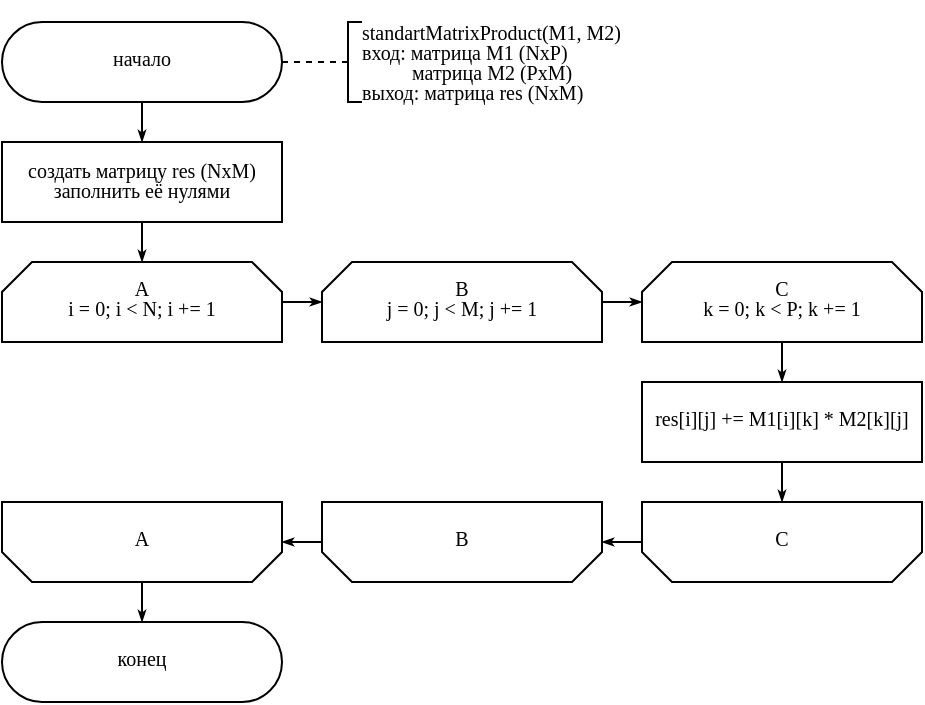 <mxfile version="15.6.3" type="device" pages="4"><diagram id="u9SYIP3FuS73pAVPSbBQ" name="standartMartixProduct"><mxGraphModel dx="843" dy="468" grid="1" gridSize="10" guides="1" tooltips="1" connect="1" arrows="1" fold="1" page="1" pageScale="1" pageWidth="827" pageHeight="1169" math="0" shadow="0"><root><mxCell id="0"/><mxCell id="1" parent="0"/><mxCell id="4ugRjTlxVXboN9Y500H9-3" style="edgeStyle=orthogonalEdgeStyle;rounded=0;orthogonalLoop=1;jettySize=auto;html=1;exitX=1;exitY=0.5;exitDx=0;exitDy=0;entryX=0;entryY=0.5;entryDx=0;entryDy=0;entryPerimeter=0;endArrow=none;endFill=0;" edge="1" parent="1" source="4ugRjTlxVXboN9Y500H9-1" target="4ugRjTlxVXboN9Y500H9-2"><mxGeometry relative="1" as="geometry"/></mxCell><mxCell id="4ugRjTlxVXboN9Y500H9-5" style="edgeStyle=orthogonalEdgeStyle;rounded=0;orthogonalLoop=1;jettySize=auto;html=1;exitX=0.5;exitY=1;exitDx=0;exitDy=0;entryX=0.5;entryY=0;entryDx=0;entryDy=0;endArrow=classicThin;endFill=1;endSize=3;" edge="1" parent="1" source="4ugRjTlxVXboN9Y500H9-1" target="4ugRjTlxVXboN9Y500H9-4"><mxGeometry relative="1" as="geometry"/></mxCell><mxCell id="4ugRjTlxVXboN9Y500H9-1" value="&lt;p style=&quot;line-height: 1 ; font-size: 10px&quot;&gt;начало&lt;/p&gt;" style="shape=stencil(vZXxboMgEMafhj9dUNwDLG57j9NelRTBIKv27YegWdHq1s3OmJD7Dn/3nZyRsKytoEGSUAk1EvZKkiTHkku7WrHySkp92PkwnmJoGyyMF8+gOeQCfaY1Wp2w4wczIrisUHMzZNkboS92z3CzrFBSWghXsg0yV3kLAy7ts7T3sLH8JYgay6/RoB5NepUk7z/HPj0/Bhw/yG+Indzv7nc/cOg4ftTB7QaOf49lmVXWhptlORSnUqsPebhp5siFKJRQ2oZ+dbVIwuh4bTfTwPDhLRJTulZn/OpydizpJntCgC5WCWOkZ1l9CWMBusTIgqKjgDJ4m22H2CzlPoKet5FWBoaXGlTbtiu4vOo4vm34jo7nhPQPPdN/6fmuU3bTuxgip65Mrp1ZpfGbkfa/hY2qqxtc6UUFp/o/mBM+AQ==);whiteSpace=wrap;html=1;aspect=fixed;fontFamily=Times New Roman;fontSize=10;spacingBottom=4;" vertex="1" parent="1"><mxGeometry x="184" y="40" width="140" height="40" as="geometry"/></mxCell><mxCell id="4ugRjTlxVXboN9Y500H9-2" value="&lt;p style=&quot;line-height: 100% ; font-size: 10px&quot;&gt;standartMatrixProduct(M1, M2)&lt;br&gt;вход: матрица M1 (NxP)&lt;br&gt;&lt;span style=&quot;white-space: pre&quot;&gt;&#9;&lt;/span&gt;&amp;nbsp; матрица M2 (PxM)&lt;br&gt;выход: матрица res (NxM)&lt;/p&gt;" style="strokeWidth=1;html=1;shape=stencil(rZXNcoMgFIWfhm2HiH2ADk2X3XTRNdHbyiSAAzRp377I1YnUnxjtTBbcc835uAdGCeOuEjWQjGqhgLBnkmWFUQq0D6sgV6jlFMtLWgpXQ+FROwsrxeEE2HHemiNcZOlbB6krsDK6sj2hT+GZ5sd4YbQOJtJol3R6/WAmZLMj+o1m9OERMT9tjVUdCAo82ES9TvaKAsleVpN2y0hvK0jpRB33Fun9ftJuHWm/mbTwlDaDlh7SBIjxoExdS8YPojh+WvOly9Ht1aK58oNG11bmDNd953QsofHJO4eT1D0Hxv7ZIV9h8WeMeYsY7yClqE5Ey/iHsTCTOb5tZoh3HUo6zLJIS+EqKMO6XfTv4YbDmIePJ3kzlPi3QaJRxa9BFH4B);align=left;labelPosition=right;pointerEvents=1;gradientColor=#ffffff;spacing=0;fontSize=10;shadow=0;spacingBottom=1;fontFamily=Times New Roman;" vertex="1" parent="1"><mxGeometry x="324" y="40" width="40" height="40" as="geometry"/></mxCell><mxCell id="4ugRjTlxVXboN9Y500H9-8" style="edgeStyle=orthogonalEdgeStyle;rounded=0;orthogonalLoop=1;jettySize=auto;html=1;exitX=0.5;exitY=1;exitDx=0;exitDy=0;entryX=0.5;entryY=0;entryDx=0;entryDy=0;entryPerimeter=0;endArrow=classicThin;endFill=1;endSize=3;" edge="1" parent="1" source="4ugRjTlxVXboN9Y500H9-4" target="4ugRjTlxVXboN9Y500H9-6"><mxGeometry relative="1" as="geometry"/></mxCell><mxCell id="4ugRjTlxVXboN9Y500H9-4" value="&lt;p style=&quot;line-height: 1&quot;&gt;создать матрицу res (NxM)&lt;br&gt;заполнить её нулями&lt;/p&gt;" style="shape=stencil(tVTRboMwDPyavFYh2T5gYtt/pKlXotIkcrJ1/fuaGKQiBq0mQEjgu3B3Bhyh69SYCEJJb84g9LtQKmKwkBLdEdww9iK5vHBZDbVJEWxm8MegM/sWmEkZwwku7pB7CecbQJc7Vn8I+UZrulPXNnhPIi74NGLueBIzztOz8pfFevvrqIqkf4YM2IdkVKjP52V3r9sIVxvlHcsO6VfPu57wOHG11YdbTbj6v6yuCZn7uXW9N/Z0xPDtD3+G+XJta0MbkEq+Fi+htOyP5Wai6QZvQgw0dmO7PE4PRn/OmPCJd0FnGqZWA8KDN8G7yYLr7IJiPXEoKG99BbgB);whiteSpace=wrap;html=1;aspect=fixed;fontFamily=Times New Roman;fontSize=10;spacingBottom=2;" vertex="1" parent="1"><mxGeometry x="184" y="100" width="140" height="40" as="geometry"/></mxCell><mxCell id="HfjUZoaDLmVxkFM6FsbA-1" style="edgeStyle=orthogonalEdgeStyle;rounded=0;orthogonalLoop=1;jettySize=auto;html=1;exitX=1;exitY=0.5;exitDx=0;exitDy=0;exitPerimeter=0;entryX=0;entryY=0.5;entryDx=0;entryDy=0;entryPerimeter=0;fontFamily=Times New Roman;fontSize=10;endArrow=classicThin;endFill=1;endSize=3;" edge="1" parent="1" source="4ugRjTlxVXboN9Y500H9-6" target="4ugRjTlxVXboN9Y500H9-9"><mxGeometry relative="1" as="geometry"/></mxCell><mxCell id="4ugRjTlxVXboN9Y500H9-6" value="&lt;p style=&quot;line-height: 1&quot;&gt;A&lt;br&gt;i = 0; i &amp;lt; N; i += 1&lt;/p&gt;" style="strokeWidth=1;html=1;shape=stencil(rVXBUoMwFPyaXJmQ1EOPivXoxYPnlD5LpiEvE7C1f2/gwQgCbU1lmIG3C7t5ZBOYzKpCOWCCW1UCk89MCIPonmCvbbgPREHoilN5ojLta1U5yGsCj8prtTVATFV7PMBJ7+pOQtsCvK4bVm4YfwzPNKfMcrQ2iGi01YgZ8EFMaRve5V8kxpMHsjl3NVUuOJRQgx+hP829EsDES7RTepvTW4TTuKPe95rT+9+d0jinTczX478mKknXN85VRGM8WUfbLXQns4AsRVRmW5Uf9h4/7W52kB/amBwN+lDStTVjQvLuuNykU83ymRA9XeIRBtM6uybmpXsFo+1QQdwv0W8N5/Gg7tFYRYzjvxWi+oj4mrnBCi4kIuCTULToQhJDBtHDlYjSZr2U/olAi9KvowW+AQ==);whiteSpace=wrap;fontSize=10;fontFamily=Times New Roman;spacingLeft=10;spacingRight=10;spacingBottom=4;aspect=fixed;" vertex="1" parent="1"><mxGeometry x="184" y="160" width="140" height="40" as="geometry"/></mxCell><mxCell id="4ugRjTlxVXboN9Y500H9-18" style="edgeStyle=orthogonalEdgeStyle;rounded=0;orthogonalLoop=1;jettySize=auto;html=1;exitX=0.5;exitY=1;exitDx=0;exitDy=0;exitPerimeter=0;entryX=0.5;entryY=0;entryDx=0;entryDy=0;endArrow=classicThin;endFill=1;endSize=3;" edge="1" parent="1" source="4ugRjTlxVXboN9Y500H9-7" target="4ugRjTlxVXboN9Y500H9-17"><mxGeometry relative="1" as="geometry"/></mxCell><mxCell id="4ugRjTlxVXboN9Y500H9-7" value="&lt;p style=&quot;line-height: 1&quot;&gt;A&lt;/p&gt;" style="strokeWidth=1;html=1;shape=stencil(rVTBUoMwEP2aXJmQtDN6dBCPvXjwnNJVMk2zTMBW/96FBS0itEYZZmDfwnt52d0IndWlqUAo6c0BhL4XSjnEKvc7eiO4ZGwlOTxxmA6xqSsoGgaPJlizdcCZugm4h5PdNT2F9SUE27RZnQt5R9+0t84K9J5ILPp6lDnLE5mxnv6Vb0wmkzXLvPcxRxUpHKCBMEK/rG0YEOohWim9TukxQmnsaNC9pPT0e6U0TimP2T35rVDJzZU7uIkwJpPbaLkZdzojZK5FdbY1xf4l4CvNy0+LfLbOFegwUMjPTkwoLftr2WRl2vGZJIb0AY8w20BLzAOBs/6M4HOs/49CrSM41LiIq5h1/J0ixkjhsIaFehI+KWmHzvQRdRAGuNBgfNTO9e6EoEP52O+ADw==);whiteSpace=wrap;fontSize=10;fontFamily=Times New Roman;spacingLeft=10;spacingRight=10;spacingBottom=4;aspect=fixed;" vertex="1" parent="1"><mxGeometry x="184" y="280" width="140" height="40" as="geometry"/></mxCell><mxCell id="HfjUZoaDLmVxkFM6FsbA-3" style="edgeStyle=orthogonalEdgeStyle;rounded=0;orthogonalLoop=1;jettySize=auto;html=1;exitX=1;exitY=0.5;exitDx=0;exitDy=0;exitPerimeter=0;entryX=0;entryY=0.5;entryDx=0;entryDy=0;entryPerimeter=0;fontFamily=Times New Roman;fontSize=10;endArrow=classicThin;endFill=1;endSize=3;" edge="1" parent="1" source="4ugRjTlxVXboN9Y500H9-9" target="4ugRjTlxVXboN9Y500H9-11"><mxGeometry relative="1" as="geometry"/></mxCell><mxCell id="4ugRjTlxVXboN9Y500H9-9" value="&lt;p style=&quot;line-height: 1&quot;&gt;B&lt;br&gt;j = 0; j &amp;lt; M; j += 1&lt;/p&gt;" style="strokeWidth=1;html=1;shape=stencil(rVXBUoMwFPyaXJmQ1EOPivXoxYPnlD5LpiEvE7C1f2/gwQgCbU1lmIG3C7t5ZBOYzKpCOWCCW1UCk89MCIPonmCvbbgPREHoilN5ojLta1U5yGsCj8prtTVATFV7PMBJ7+pOQtsCvK4bVm4YfwzPNKfMcrQ2iGi01YgZ8EFMaRve5V8kxpMHsjl3NVUuOJRQgx+hP829EsDES7RTepvTW4TTuKPe95rT+9+d0jinTczX478mKknXN85VRGM8WUfbLXQns4AsRVRmW5Uf9h4/7W52kB/amBwN+lDStTVjQvLuuNykU83ymRA9XeIRBtM6uybmpXsFo+1QQdwv0W8N5/Gg7tFYRYzjvxWi+oj4mrnBCi4kIuCTULToQhJDBtHDlYjSZr2U/olAi9KvowW+AQ==);whiteSpace=wrap;fontSize=10;fontFamily=Times New Roman;spacingLeft=10;spacingRight=10;spacingBottom=4;aspect=fixed;" vertex="1" parent="1"><mxGeometry x="344" y="160" width="140" height="40" as="geometry"/></mxCell><mxCell id="HfjUZoaDLmVxkFM6FsbA-2" style="edgeStyle=orthogonalEdgeStyle;rounded=0;orthogonalLoop=1;jettySize=auto;html=1;exitX=0;exitY=0.5;exitDx=0;exitDy=0;exitPerimeter=0;entryX=1;entryY=0.5;entryDx=0;entryDy=0;entryPerimeter=0;fontFamily=Times New Roman;fontSize=10;endArrow=classicThin;endFill=1;endSize=3;" edge="1" parent="1" source="4ugRjTlxVXboN9Y500H9-10" target="4ugRjTlxVXboN9Y500H9-7"><mxGeometry relative="1" as="geometry"/></mxCell><mxCell id="4ugRjTlxVXboN9Y500H9-10" value="&lt;p style=&quot;line-height: 1&quot;&gt;B&lt;/p&gt;" style="strokeWidth=1;html=1;shape=stencil(rVTBUoMwEP2aXJmQtDN6dBCPvXjwnNJVMk2zTMBW/96FBS0itEYZZmDfwnt52d0IndWlqUAo6c0BhL4XSjnEKvc7eiO4ZGwlOTxxmA6xqSsoGgaPJlizdcCZugm4h5PdNT2F9SUE27RZnQt5R9+0t84K9J5ILPp6lDnLE5mxnv6Vb0wmkzXLvPcxRxUpHKCBMEK/rG0YEOohWim9TukxQmnsaNC9pPT0e6U0TimP2T35rVDJzZU7uIkwJpPbaLkZdzojZK5FdbY1xf4l4CvNy0+LfLbOFegwUMjPTkwoLftr2WRl2vGZJIb0AY8w20BLzAOBs/6M4HOs/49CrSM41LiIq5h1/J0ixkjhsIaFehI+KWmHzvQRdRAGuNBgfNTO9e6EoEP52O+ADw==);whiteSpace=wrap;fontSize=10;fontFamily=Times New Roman;spacingLeft=10;spacingRight=10;spacingBottom=4;aspect=fixed;" vertex="1" parent="1"><mxGeometry x="344" y="280" width="140" height="40" as="geometry"/></mxCell><mxCell id="4ugRjTlxVXboN9Y500H9-20" style="edgeStyle=orthogonalEdgeStyle;rounded=0;orthogonalLoop=1;jettySize=auto;html=1;exitX=0.5;exitY=1;exitDx=0;exitDy=0;exitPerimeter=0;entryX=0.5;entryY=0;entryDx=0;entryDy=0;endArrow=classicThin;endFill=1;endSize=3;" edge="1" parent="1" source="4ugRjTlxVXboN9Y500H9-11" target="4ugRjTlxVXboN9Y500H9-19"><mxGeometry relative="1" as="geometry"/></mxCell><mxCell id="4ugRjTlxVXboN9Y500H9-11" value="&lt;p style=&quot;line-height: 1&quot;&gt;C&lt;br&gt;k = 0; k &amp;lt; P; k += 1&lt;/p&gt;" style="strokeWidth=1;html=1;shape=stencil(rVXBUoMwFPyaXJmQ1EOPivXoxYPnlD5LpiEvE7C1f2/gwQgCbU1lmIG3C7t5ZBOYzKpCOWCCW1UCk89MCIPonmCvbbgPREHoilN5ojLta1U5yGsCj8prtTVATFV7PMBJ7+pOQtsCvK4bVm4YfwzPNKfMcrQ2iGi01YgZ8EFMaRve5V8kxpMHsjl3NVUuOJRQgx+hP829EsDES7RTepvTW4TTuKPe95rT+9+d0jinTczX478mKknXN85VRGM8WUfbLXQns4AsRVRmW5Uf9h4/7W52kB/amBwN+lDStTVjQvLuuNykU83ymRA9XeIRBtM6uybmpXsFo+1QQdwv0W8N5/Gg7tFYRYzjvxWi+oj4mrnBCi4kIuCTULToQhJDBtHDlYjSZr2U/olAi9KvowW+AQ==);whiteSpace=wrap;fontSize=10;fontFamily=Times New Roman;spacingLeft=10;spacingRight=10;spacingBottom=4;aspect=fixed;" vertex="1" parent="1"><mxGeometry x="504" y="160" width="140" height="40" as="geometry"/></mxCell><mxCell id="HfjUZoaDLmVxkFM6FsbA-4" style="edgeStyle=orthogonalEdgeStyle;rounded=0;orthogonalLoop=1;jettySize=auto;html=1;exitX=0;exitY=0.5;exitDx=0;exitDy=0;exitPerimeter=0;entryX=1;entryY=0.5;entryDx=0;entryDy=0;entryPerimeter=0;fontFamily=Times New Roman;fontSize=10;endArrow=classicThin;endFill=1;endSize=3;" edge="1" parent="1" source="4ugRjTlxVXboN9Y500H9-12" target="4ugRjTlxVXboN9Y500H9-10"><mxGeometry relative="1" as="geometry"/></mxCell><mxCell id="4ugRjTlxVXboN9Y500H9-12" value="&lt;p style=&quot;line-height: 1&quot;&gt;C&lt;/p&gt;" style="strokeWidth=1;html=1;shape=stencil(rVTBUoMwEP2aXJmQtDN6dBCPvXjwnNJVMk2zTMBW/96FBS0itEYZZmDfwnt52d0IndWlqUAo6c0BhL4XSjnEKvc7eiO4ZGwlOTxxmA6xqSsoGgaPJlizdcCZugm4h5PdNT2F9SUE27RZnQt5R9+0t84K9J5ILPp6lDnLE5mxnv6Vb0wmkzXLvPcxRxUpHKCBMEK/rG0YEOohWim9TukxQmnsaNC9pPT0e6U0TimP2T35rVDJzZU7uIkwJpPbaLkZdzojZK5FdbY1xf4l4CvNy0+LfLbOFegwUMjPTkwoLftr2WRl2vGZJIb0AY8w20BLzAOBs/6M4HOs/49CrSM41LiIq5h1/J0ixkjhsIaFehI+KWmHzvQRdRAGuNBgfNTO9e6EoEP52O+ADw==);whiteSpace=wrap;fontSize=10;fontFamily=Times New Roman;spacingLeft=10;spacingRight=10;spacingBottom=4;aspect=fixed;" vertex="1" parent="1"><mxGeometry x="504" y="280" width="140" height="40" as="geometry"/></mxCell><mxCell id="4ugRjTlxVXboN9Y500H9-17" value="&lt;p style=&quot;line-height: 1 ; font-size: 10px&quot;&gt;конец&lt;/p&gt;" style="shape=stencil(vZVhboMwDIVPk59MgbADTGy7h0tdiBoSFLJCb7+QgNZAYesGQwj07PD5mRhBWNaUUCNJqIQKCXslSYLyaK82VHqdUi9bL+NRQ1NjbnzwAprDQaDPNEarM7b8aAYElyVqbvoseyP0xa7pT5blSkoL4Uo2QeYmb2HApX2Wdh42lL8Gqrb8Cg3qwaSPkuT959in533A8U5+Q+zofnO/24FDx/FeG7cZOP49lmU2sjTcLDtAfi60+rBf2j0zJy5EroTSVvq7q0USRodjvZka+g9vlhjTlbrgV5eTbUlX2SMCdL5IGJSeZPU11AJ0gZEFRScBRfA2mxaxnoe7CDreRFoZ6F9qUG3druDypuP4vuEHOp4S0j/0TP+l54d22U3vbIhcdGFy7cwqjd+MtP8trFRdXOBKzyq4qP9/ucAn);whiteSpace=wrap;html=1;aspect=fixed;fontFamily=Times New Roman;fontSize=10;spacingBottom=4;" vertex="1" parent="1"><mxGeometry x="184" y="340" width="140" height="40" as="geometry"/></mxCell><mxCell id="4ugRjTlxVXboN9Y500H9-21" style="edgeStyle=orthogonalEdgeStyle;rounded=0;orthogonalLoop=1;jettySize=auto;html=1;exitX=0.5;exitY=1;exitDx=0;exitDy=0;entryX=0.5;entryY=0;entryDx=0;entryDy=0;entryPerimeter=0;endArrow=classicThin;endFill=1;endSize=3;" edge="1" parent="1" source="4ugRjTlxVXboN9Y500H9-19" target="4ugRjTlxVXboN9Y500H9-12"><mxGeometry relative="1" as="geometry"/></mxCell><mxCell id="4ugRjTlxVXboN9Y500H9-19" value="&lt;p style=&quot;line-height: 1&quot;&gt;res[i][j] += M1[i][k] * M2[k][j]&lt;/p&gt;" style="shape=stencil(tVTRboMwDPyavFYh2T5gYtt/pKlXotIkcrJ1/fuaGKQiBq0mQEjgu3B3Bhyh69SYCEJJb84g9LtQKmKwkBLdEdww9iK5vHBZDbVJEWxm8MegM/sWmEkZwwku7pB7CecbQJc7Vn8I+UZrulPXNnhPIi74NGLueBIzztOz8pfFevvrqIqkf4YM2IdkVKjP52V3r9sIVxvlHcsO6VfPu57wOHG11YdbTbj6v6yuCZn7uXW9N/Z0xPDtD3+G+XJta0MbkEq+Fi+htOyP5Wai6QZvQgw0dmO7PE4PRn/OmPCJd0FnGqZWA8KDN8G7yYLr7IJiPXEoKG99BbgB);whiteSpace=wrap;html=1;aspect=fixed;fontFamily=Times New Roman;fontSize=10;spacingBottom=4;" vertex="1" parent="1"><mxGeometry x="504" y="220" width="140" height="40" as="geometry"/></mxCell></root></mxGraphModel></diagram><diagram id="DZCJ0ze9E5JXQ_AsL2_g" name="WinogradMatrixProduct"><mxGraphModel dx="432" dy="548" grid="1" gridSize="10" guides="1" tooltips="1" connect="1" arrows="1" fold="1" page="1" pageScale="1" pageWidth="827" pageHeight="1169" math="0" shadow="0"><root><mxCell id="vW0GIV5AJJdvvxkopCww-0"/><mxCell id="vW0GIV5AJJdvvxkopCww-1" parent="vW0GIV5AJJdvvxkopCww-0"/><mxCell id="vW0GIV5AJJdvvxkopCww-4" style="edgeStyle=orthogonalEdgeStyle;rounded=0;orthogonalLoop=1;jettySize=auto;html=1;exitX=1;exitY=0.5;exitDx=0;exitDy=0;entryX=0;entryY=0.5;entryDx=0;entryDy=0;entryPerimeter=0;endArrow=none;endFill=0;endSize=3;" edge="1" parent="vW0GIV5AJJdvvxkopCww-1" source="vW0GIV5AJJdvvxkopCww-2" target="vW0GIV5AJJdvvxkopCww-3"><mxGeometry relative="1" as="geometry"/></mxCell><mxCell id="ijem7qBkzOCLEyvQAvuk-1" style="edgeStyle=orthogonalEdgeStyle;rounded=0;orthogonalLoop=1;jettySize=auto;html=1;exitX=0.5;exitY=1;exitDx=0;exitDy=0;entryX=0.5;entryY=0;entryDx=0;entryDy=0;endArrow=classicThin;endFill=1;endSize=3;" edge="1" parent="vW0GIV5AJJdvvxkopCww-1" source="vW0GIV5AJJdvvxkopCww-2" target="ijem7qBkzOCLEyvQAvuk-0"><mxGeometry relative="1" as="geometry"/></mxCell><mxCell id="vW0GIV5AJJdvvxkopCww-2" value="&lt;p style=&quot;line-height: 1 ; font-size: 10px&quot;&gt;начало&lt;/p&gt;" style="shape=stencil(vZXxboMgEMafhj9dUNwDLG57j9NelRTBIKv27YegWdHq1s3OmJD7Dn/3nZyRsKytoEGSUAk1EvZKkiTHkku7WrHySkp92PkwnmJoGyyMF8+gOeQCfaY1Wp2w4wczIrisUHMzZNkboS92z3CzrFBSWghXsg0yV3kLAy7ts7T3sLH8JYgay6/RoB5NepUk7z/HPj0/Bhw/yG+Indzv7nc/cOg4ftTB7QaOf49lmVXWhptlORSnUqsPebhp5siFKJRQ2oZ+dbVIwuh4bTfTwPDhLRJTulZn/OpydizpJntCgC5WCWOkZ1l9CWMBusTIgqKjgDJ4m22H2CzlPoKet5FWBoaXGlTbtiu4vOo4vm34jo7nhPQPPdN/6fmuU3bTuxgip65Mrp1ZpfGbkfa/hY2qqxtc6UUFp/o/mBM+AQ==);whiteSpace=wrap;html=1;aspect=fixed;fontFamily=Times New Roman;fontSize=10;spacingBottom=4;" vertex="1" parent="vW0GIV5AJJdvvxkopCww-1"><mxGeometry x="100" y="40" width="140" height="40" as="geometry"/></mxCell><mxCell id="vW0GIV5AJJdvvxkopCww-3" value="&lt;p style=&quot;line-height: 100% ; font-size: 10px&quot;&gt;WinogradMatrixProduct(M1, M2)&lt;br&gt;вход: матрица M1 (NxP)&lt;br&gt;&lt;span style=&quot;white-space: pre&quot;&gt;&#9;&lt;/span&gt;&amp;nbsp; матрица M2 (PxM)&lt;br&gt;выход: матрица res (NxM)&lt;/p&gt;" style="strokeWidth=1;html=1;shape=stencil(rZXNcoMgFIWfhm2HiH2ADk2X3XTRNdHbyiSAAzRp377I1YnUnxjtTBbcc835uAdGCeOuEjWQjGqhgLBnkmWFUQq0D6sgV6jlFMtLWgpXQ+FROwsrxeEE2HHemiNcZOlbB6krsDK6sj2hT+GZ5sd4YbQOJtJol3R6/WAmZLMj+o1m9OERMT9tjVUdCAo82ES9TvaKAsleVpN2y0hvK0jpRB33Fun9ftJuHWm/mbTwlDaDlh7SBIjxoExdS8YPojh+WvOly9Ht1aK58oNG11bmDNd953QsofHJO4eT1D0Hxv7ZIV9h8WeMeYsY7yClqE5Ey/iHsTCTOb5tZoh3HUo6zLJIS+EqKMO6XfTv4YbDmIePJ3kzlPi3QaJRxa9BFH4B);align=left;labelPosition=right;pointerEvents=1;gradientColor=#ffffff;spacing=0;fontSize=10;shadow=0;spacingBottom=1;fontFamily=Times New Roman;" vertex="1" parent="vW0GIV5AJJdvvxkopCww-1"><mxGeometry x="240" y="40" width="40" height="40" as="geometry"/></mxCell><mxCell id="ijem7qBkzOCLEyvQAvuk-4" style="edgeStyle=orthogonalEdgeStyle;rounded=0;orthogonalLoop=1;jettySize=auto;html=1;exitX=0.5;exitY=1;exitDx=0;exitDy=0;entryX=0.5;entryY=0;entryDx=0;entryDy=0;endArrow=classicThin;endFill=1;endSize=3;" edge="1" parent="vW0GIV5AJJdvvxkopCww-1" source="ijem7qBkzOCLEyvQAvuk-0" target="ijem7qBkzOCLEyvQAvuk-5"><mxGeometry relative="1" as="geometry"><mxPoint x="170" y="160" as="targetPoint"/></mxGeometry></mxCell><mxCell id="ijem7qBkzOCLEyvQAvuk-0" value="&lt;p style=&quot;line-height: 1&quot;&gt;создать матрицу res (NxM)&lt;br&gt;заполнить её нулями&lt;/p&gt;" style="shape=stencil(tVTRboMwDPyavFYh2T5gYtt/pKlXotIkcrJ1/fuaGKQiBq0mQEjgu3B3Bhyh69SYCEJJb84g9LtQKmKwkBLdEdww9iK5vHBZDbVJEWxm8MegM/sWmEkZwwku7pB7CecbQJc7Vn8I+UZrulPXNnhPIi74NGLueBIzztOz8pfFevvrqIqkf4YM2IdkVKjP52V3r9sIVxvlHcsO6VfPu57wOHG11YdbTbj6v6yuCZn7uXW9N/Z0xPDtD3+G+XJta0MbkEq+Fi+htOyP5Wai6QZvQgw0dmO7PE4PRn/OmPCJd0FnGqZWA8KDN8G7yYLr7IJiPXEoKG99BbgB);whiteSpace=wrap;html=1;aspect=fixed;fontFamily=Times New Roman;fontSize=10;spacingBottom=2;" vertex="1" parent="vW0GIV5AJJdvvxkopCww-1"><mxGeometry x="100" y="90" width="140" height="40" as="geometry"/></mxCell><mxCell id="ijem7qBkzOCLEyvQAvuk-7" style="edgeStyle=orthogonalEdgeStyle;rounded=0;orthogonalLoop=1;jettySize=auto;html=1;exitX=0.5;exitY=1;exitDx=0;exitDy=0;entryX=0.5;entryY=0;entryDx=0;entryDy=0;endArrow=classicThin;endFill=1;endSize=3;" edge="1" parent="vW0GIV5AJJdvvxkopCww-1" source="ijem7qBkzOCLEyvQAvuk-5" target="ijem7qBkzOCLEyvQAvuk-6"><mxGeometry relative="1" as="geometry"/></mxCell><mxCell id="ijem7qBkzOCLEyvQAvuk-5" value="mulH = countMulH(M1)" style="shape=stencil(tVVRboQgED0Nvw1Ce4DGtvdg2Wkli0CA7ra37wiSrFHcdqvGxMx78uYN4yDhbeiEA8KoET0Q/kIYcx6ctxJCwACZLsOPNIeXHDYlFsGBjBk8C6/EQUNmQvT2BBd1jKOEMh14FQeWvxL6jO8MN2+lNQZFlDVhwlzxKCaUwbX0K4uN6b8nkUP9HiL40WRGCXv7vezD0z7CzU5+p7LF/eZ+txOeOm72atxmws39srxFpPZx8/Yg5OnD209zXDTzrrSWVluPYX6mXIRxOl7rxTgxDN6MKLQfxnZ9nG6Mfi0x4rPcCa0UjKVaDzd2Ip8m95fb2zNcNXWx3mXpoqCVqSus70nFBP+/C/4XG8utKVx1h9OyWYsSmn8fCfgB);whiteSpace=wrap;html=1;aspect=fixed;fontFamily=Times New Roman;fontSize=10;spacingBottom=4;rounded=0;shadow=0;sketch=0;spacingLeft=10;spacingRight=10;" vertex="1" parent="vW0GIV5AJJdvvxkopCww-1"><mxGeometry x="100" y="140" width="140" height="40" as="geometry"/></mxCell><mxCell id="ecxL4Y61jvG-ZIqMK9_r-1" style="edgeStyle=orthogonalEdgeStyle;rounded=0;orthogonalLoop=1;jettySize=auto;html=1;exitX=0.5;exitY=1;exitDx=0;exitDy=0;entryX=0.5;entryY=0;entryDx=0;entryDy=0;entryPerimeter=0;fontFamily=Times New Roman;fontSize=10;endArrow=classicThin;endFill=1;endSize=3;" edge="1" parent="vW0GIV5AJJdvvxkopCww-1" source="ijem7qBkzOCLEyvQAvuk-6" target="ZSqVa09TJ3I7cAc-W_bW-1"><mxGeometry relative="1" as="geometry"/></mxCell><mxCell id="ijem7qBkzOCLEyvQAvuk-6" value="mulV = countMulV(M2)" style="shape=stencil(tVVRboQgED0Nvw1Ce4DGtvdg2Wkli0CA7ra37wiSrFHcdqvGxMx78uYN4yDhbeiEA8KoET0Q/kIYcx6ctxJCwACZLsOPNIeXHDYlFsGBjBk8C6/EQUNmQvT2BBd1jKOEMh14FQeWvxL6jO8MN2+lNQZFlDVhwlzxKCaUwbX0K4uN6b8nkUP9HiL40WRGCXv7vezD0z7CzU5+p7LF/eZ+txOeOm72atxmws39srxFpPZx8/Yg5OnD209zXDTzrrSWVluPYX6mXIRxOl7rxTgxDN6MKLQfxnZ9nG6Mfi0x4rPcCa0UjKVaDzd2Ip8m95fb2zNcNXWx3mXpoqCVqSus70nFBP+/C/4XG8utKVx1h9OyWYsSmn8fCfgB);whiteSpace=wrap;html=1;aspect=fixed;fontFamily=Times New Roman;fontSize=10;spacingBottom=4;rounded=0;shadow=0;sketch=0;spacingLeft=10;spacingRight=10;" vertex="1" parent="vW0GIV5AJJdvvxkopCww-1"><mxGeometry x="100" y="190" width="140" height="40" as="geometry"/></mxCell><mxCell id="uxx6FH4R70QOsvUmCrdC-0" style="edgeStyle=orthogonalEdgeStyle;rounded=0;orthogonalLoop=1;jettySize=auto;html=1;exitX=1;exitY=0.5;exitDx=0;exitDy=0;exitPerimeter=0;entryX=0;entryY=0.5;entryDx=0;entryDy=0;entryPerimeter=0;fontFamily=Times New Roman;fontSize=10;endArrow=classicThin;endFill=1;endSize=3;" edge="1" parent="vW0GIV5AJJdvvxkopCww-1" source="ZSqVa09TJ3I7cAc-W_bW-1" target="ZSqVa09TJ3I7cAc-W_bW-4"><mxGeometry relative="1" as="geometry"/></mxCell><mxCell id="ZSqVa09TJ3I7cAc-W_bW-1" value="&lt;p style=&quot;line-height: 1&quot;&gt;A&lt;br&gt;i = 0; i &amp;lt; N; i += 1&lt;/p&gt;" style="strokeWidth=1;html=1;shape=stencil(rVXBUoMwFPyaXJmQ1EOPivXoxYPnlD5LpiEvE7C1f2/gwQgCbU1lmIG3C7t5ZBOYzKpCOWCCW1UCk89MCIPonmCvbbgPREHoilN5ojLta1U5yGsCj8prtTVATFV7PMBJ7+pOQtsCvK4bVm4YfwzPNKfMcrQ2iGi01YgZ8EFMaRve5V8kxpMHsjl3NVUuOJRQgx+hP829EsDES7RTepvTW4TTuKPe95rT+9+d0jinTczX478mKknXN85VRGM8WUfbLXQns4AsRVRmW5Uf9h4/7W52kB/amBwN+lDStTVjQvLuuNykU83ymRA9XeIRBtM6uybmpXsFo+1QQdwv0W8N5/Gg7tFYRYzjvxWi+oj4mrnBCi4kIuCTULToQhJDBtHDlYjSZr2U/olAi9KvowW+AQ==);whiteSpace=wrap;fontSize=10;fontFamily=Times New Roman;spacingLeft=10;spacingRight=10;spacingBottom=4;aspect=fixed;" vertex="1" parent="vW0GIV5AJJdvvxkopCww-1"><mxGeometry x="100" y="240" width="140" height="40" as="geometry"/></mxCell><mxCell id="2yKOSSssr4feYA9J-IPi-6" style="edgeStyle=orthogonalEdgeStyle;rounded=0;orthogonalLoop=1;jettySize=auto;html=1;exitX=0.5;exitY=1;exitDx=0;exitDy=0;exitPerimeter=0;entryX=0.5;entryY=0;entryDx=0;entryDy=0;fontFamily=Times New Roman;fontSize=10;endArrow=classicThin;endFill=1;endSize=3;" edge="1" parent="vW0GIV5AJJdvvxkopCww-1" source="ZSqVa09TJ3I7cAc-W_bW-2" target="2yKOSSssr4feYA9J-IPi-5"><mxGeometry relative="1" as="geometry"/></mxCell><mxCell id="ZSqVa09TJ3I7cAc-W_bW-2" value="&lt;p style=&quot;line-height: 1&quot;&gt;A&lt;/p&gt;" style="strokeWidth=1;html=1;shape=stencil(rVTBUoMwEP2aXJmQtDN6dBCPvXjwnNJVMk2zTMBW/96FBS0itEYZZmDfwnt52d0IndWlqUAo6c0BhL4XSjnEKvc7eiO4ZGwlOTxxmA6xqSsoGgaPJlizdcCZugm4h5PdNT2F9SUE27RZnQt5R9+0t84K9J5ILPp6lDnLE5mxnv6Vb0wmkzXLvPcxRxUpHKCBMEK/rG0YEOohWim9TukxQmnsaNC9pPT0e6U0TimP2T35rVDJzZU7uIkwJpPbaLkZdzojZK5FdbY1xf4l4CvNy0+LfLbOFegwUMjPTkwoLftr2WRl2vGZJIb0AY8w20BLzAOBs/6M4HOs/49CrSM41LiIq5h1/J0ixkjhsIaFehI+KWmHzvQRdRAGuNBgfNTO9e6EoEP52O+ADw==);whiteSpace=wrap;fontSize=10;fontFamily=Times New Roman;spacingLeft=10;spacingRight=10;spacingBottom=4;aspect=fixed;" vertex="1" parent="vW0GIV5AJJdvvxkopCww-1"><mxGeometry x="100" y="610" width="140" height="40" as="geometry"/></mxCell><mxCell id="ZSqVa09TJ3I7cAc-W_bW-15" style="edgeStyle=orthogonalEdgeStyle;rounded=0;orthogonalLoop=1;jettySize=auto;html=1;exitX=0.5;exitY=1;exitDx=0;exitDy=0;exitPerimeter=0;entryX=0.5;entryY=0;entryDx=0;entryDy=0;endArrow=classicThin;endFill=1;endSize=3;" edge="1" parent="vW0GIV5AJJdvvxkopCww-1" source="ZSqVa09TJ3I7cAc-W_bW-4" target="ZSqVa09TJ3I7cAc-W_bW-14"><mxGeometry relative="1" as="geometry"/></mxCell><mxCell id="ZSqVa09TJ3I7cAc-W_bW-4" value="&lt;p style=&quot;line-height: 1&quot;&gt;B&lt;br&gt;j = 0; j &amp;lt; M; j += 1&lt;/p&gt;" style="strokeWidth=1;html=1;shape=stencil(rVXBUoMwFPyaXJmQ1EOPivXoxYPnlD5LpiEvE7C1f2/gwQgCbU1lmIG3C7t5ZBOYzKpCOWCCW1UCk89MCIPonmCvbbgPREHoilN5ojLta1U5yGsCj8prtTVATFV7PMBJ7+pOQtsCvK4bVm4YfwzPNKfMcrQ2iGi01YgZ8EFMaRve5V8kxpMHsjl3NVUuOJRQgx+hP829EsDES7RTepvTW4TTuKPe95rT+9+d0jinTczX478mKknXN85VRGM8WUfbLXQns4AsRVRmW5Uf9h4/7W52kB/amBwN+lDStTVjQvLuuNykU83ymRA9XeIRBtM6uybmpXsFo+1QQdwv0W8N5/Gg7tFYRYzjvxWi+oj4mrnBCi4kIuCTULToQhJDBtHDlYjSZr2U/olAi9KvowW+AQ==);whiteSpace=wrap;fontSize=10;fontFamily=Times New Roman;spacingLeft=10;spacingRight=10;spacingBottom=4;aspect=fixed;" vertex="1" parent="vW0GIV5AJJdvvxkopCww-1"><mxGeometry x="260" y="240" width="140" height="40" as="geometry"/></mxCell><mxCell id="uxx6FH4R70QOsvUmCrdC-1" style="edgeStyle=orthogonalEdgeStyle;rounded=0;orthogonalLoop=1;jettySize=auto;html=1;exitX=0;exitY=0.5;exitDx=0;exitDy=0;exitPerimeter=0;entryX=1;entryY=0.5;entryDx=0;entryDy=0;entryPerimeter=0;fontFamily=Times New Roman;fontSize=10;endArrow=classicThin;endFill=1;endSize=3;" edge="1" parent="vW0GIV5AJJdvvxkopCww-1" source="ZSqVa09TJ3I7cAc-W_bW-6" target="ZSqVa09TJ3I7cAc-W_bW-2"><mxGeometry relative="1" as="geometry"/></mxCell><mxCell id="ZSqVa09TJ3I7cAc-W_bW-6" value="&lt;p style=&quot;line-height: 1&quot;&gt;B&lt;/p&gt;" style="strokeWidth=1;html=1;shape=stencil(rVTBUoMwEP2aXJmQtDN6dBCPvXjwnNJVMk2zTMBW/96FBS0itEYZZmDfwnt52d0IndWlqUAo6c0BhL4XSjnEKvc7eiO4ZGwlOTxxmA6xqSsoGgaPJlizdcCZugm4h5PdNT2F9SUE27RZnQt5R9+0t84K9J5ILPp6lDnLE5mxnv6Vb0wmkzXLvPcxRxUpHKCBMEK/rG0YEOohWim9TukxQmnsaNC9pPT0e6U0TimP2T35rVDJzZU7uIkwJpPbaLkZdzojZK5FdbY1xf4l4CvNy0+LfLbOFegwUMjPTkwoLftr2WRl2vGZJIb0AY8w20BLzAOBs/6M4HOs/49CrSM41LiIq5h1/J0ixkjhsIaFehI+KWmHzvQRdRAGuNBgfNTO9e6EoEP52O+ADw==);whiteSpace=wrap;fontSize=10;fontFamily=Times New Roman;spacingLeft=10;spacingRight=10;spacingBottom=4;aspect=fixed;" vertex="1" parent="vW0GIV5AJJdvvxkopCww-1"><mxGeometry x="260" y="610" width="140" height="40" as="geometry"/></mxCell><mxCell id="ZSqVa09TJ3I7cAc-W_bW-7" style="edgeStyle=orthogonalEdgeStyle;rounded=0;orthogonalLoop=1;jettySize=auto;html=1;exitX=0.5;exitY=1;exitDx=0;exitDy=0;exitPerimeter=0;entryX=0.5;entryY=0;entryDx=0;entryDy=0;endArrow=classicThin;endFill=1;endSize=3;" edge="1" parent="vW0GIV5AJJdvvxkopCww-1" source="ZSqVa09TJ3I7cAc-W_bW-8" target="ZSqVa09TJ3I7cAc-W_bW-12"><mxGeometry relative="1" as="geometry"/></mxCell><mxCell id="ZSqVa09TJ3I7cAc-W_bW-8" value="&lt;p style=&quot;line-height: 1&quot;&gt;C&lt;br&gt;k = 0; k &amp;lt; P / 2; k += 1&lt;/p&gt;" style="strokeWidth=1;html=1;shape=stencil(rVXBUoMwFPyaXJmQ1EOPivXoxYPnlD5LpiEvE7C1f2/gwQgCbU1lmIG3C7t5ZBOYzKpCOWCCW1UCk89MCIPonmCvbbgPREHoilN5ojLta1U5yGsCj8prtTVATFV7PMBJ7+pOQtsCvK4bVm4YfwzPNKfMcrQ2iGi01YgZ8EFMaRve5V8kxpMHsjl3NVUuOJRQgx+hP829EsDES7RTepvTW4TTuKPe95rT+9+d0jinTczX478mKknXN85VRGM8WUfbLXQns4AsRVRmW5Uf9h4/7W52kB/amBwN+lDStTVjQvLuuNykU83ymRA9XeIRBtM6uybmpXsFo+1QQdwv0W8N5/Gg7tFYRYzjvxWi+oj4mrnBCi4kIuCTULToQhJDBtHDlYjSZr2U/olAi9KvowW+AQ==);whiteSpace=wrap;fontSize=10;fontFamily=Times New Roman;spacingLeft=10;spacingRight=10;spacingBottom=4;aspect=fixed;" vertex="1" parent="vW0GIV5AJJdvvxkopCww-1"><mxGeometry x="260" y="340" width="140" height="40" as="geometry"/></mxCell><mxCell id="2yKOSSssr4feYA9J-IPi-1" style="edgeStyle=orthogonalEdgeStyle;rounded=0;orthogonalLoop=1;jettySize=auto;html=1;exitX=0.5;exitY=1;exitDx=0;exitDy=0;exitPerimeter=0;entryX=0.5;entryY=0;entryDx=0;entryDy=0;fontFamily=Times New Roman;fontSize=10;endArrow=classicThin;endFill=1;endSize=3;" edge="1" parent="vW0GIV5AJJdvvxkopCww-1" source="ZSqVa09TJ3I7cAc-W_bW-10" target="ZSqVa09TJ3I7cAc-W_bW-17"><mxGeometry relative="1" as="geometry"/></mxCell><mxCell id="ZSqVa09TJ3I7cAc-W_bW-10" value="&lt;p style=&quot;line-height: 1&quot;&gt;C&lt;/p&gt;" style="strokeWidth=1;html=1;shape=stencil(rVTBUoMwEP2aXJmQtDN6dBCPvXjwnNJVMk2zTMBW/96FBS0itEYZZmDfwnt52d0IndWlqUAo6c0BhL4XSjnEKvc7eiO4ZGwlOTxxmA6xqSsoGgaPJlizdcCZugm4h5PdNT2F9SUE27RZnQt5R9+0t84K9J5ILPp6lDnLE5mxnv6Vb0wmkzXLvPcxRxUpHKCBMEK/rG0YEOohWim9TukxQmnsaNC9pPT0e6U0TimP2T35rVDJzZU7uIkwJpPbaLkZdzojZK5FdbY1xf4l4CvNy0+LfLbOFegwUMjPTkwoLftr2WRl2vGZJIb0AY8w20BLzAOBs/6M4HOs/49CrSM41LiIq5h1/J0ixkjhsIaFehI+KWmHzvQRdRAGuNBgfNTO9e6EoEP52O+ADw==);whiteSpace=wrap;fontSize=10;fontFamily=Times New Roman;spacingLeft=10;spacingRight=10;spacingBottom=4;aspect=fixed;" vertex="1" parent="vW0GIV5AJJdvvxkopCww-1"><mxGeometry x="260" y="440" width="140" height="40" as="geometry"/></mxCell><mxCell id="ZSqVa09TJ3I7cAc-W_bW-11" style="edgeStyle=orthogonalEdgeStyle;rounded=0;orthogonalLoop=1;jettySize=auto;html=1;exitX=0.5;exitY=1;exitDx=0;exitDy=0;entryX=0.5;entryY=0;entryDx=0;entryDy=0;entryPerimeter=0;endArrow=classicThin;endFill=1;endSize=3;" edge="1" parent="vW0GIV5AJJdvvxkopCww-1" source="ZSqVa09TJ3I7cAc-W_bW-12" target="ZSqVa09TJ3I7cAc-W_bW-10"><mxGeometry relative="1" as="geometry"/></mxCell><mxCell id="ZSqVa09TJ3I7cAc-W_bW-12" value="&lt;p style=&quot;line-height: 1&quot;&gt;res[i][j] = res[i][j] +&lt;br&gt;&lt;span&gt;&amp;nbsp; &amp;nbsp; &amp;nbsp;+ (M1[i][2k] + M2[2k+1][j]) *&lt;br&gt;&amp;nbsp; &amp;nbsp; &amp;nbsp;* (M1[i][2k+1] + M2[2k][j])&lt;/span&gt;&lt;/p&gt;" style="shape=stencil(tVTRboMwDPyavFYh2T5gYtt/pKlXotIkcrJ1/fuaGKQiBq0mQEjgu3B3Bhyh69SYCEJJb84g9LtQKmKwkBLdEdww9iK5vHBZDbVJEWxm8MegM/sWmEkZwwku7pB7CecbQJc7Vn8I+UZrulPXNnhPIi74NGLueBIzztOz8pfFevvrqIqkf4YM2IdkVKjP52V3r9sIVxvlHcsO6VfPu57wOHG11YdbTbj6v6yuCZn7uXW9N/Z0xPDtD3+G+XJta0MbkEq+Fi+htOyP5Wai6QZvQgw0dmO7PE4PRn/OmPCJd0FnGqZWA8KDN8G7yYLr7IJiPXEoKG99BbgB);whiteSpace=wrap;html=1;aspect=fixed;fontFamily=Times New Roman;fontSize=10;spacingBottom=1;align=left;" vertex="1" parent="vW0GIV5AJJdvvxkopCww-1"><mxGeometry x="260" y="390" width="140" height="40" as="geometry"/></mxCell><mxCell id="ZSqVa09TJ3I7cAc-W_bW-16" style="edgeStyle=orthogonalEdgeStyle;rounded=0;orthogonalLoop=1;jettySize=auto;html=1;exitX=0.5;exitY=1;exitDx=0;exitDy=0;entryX=0.5;entryY=0;entryDx=0;entryDy=0;entryPerimeter=0;endArrow=classicThin;endFill=1;endSize=3;" edge="1" parent="vW0GIV5AJJdvvxkopCww-1" source="ZSqVa09TJ3I7cAc-W_bW-14" target="ZSqVa09TJ3I7cAc-W_bW-8"><mxGeometry relative="1" as="geometry"/></mxCell><mxCell id="ZSqVa09TJ3I7cAc-W_bW-14" value="&lt;p style=&quot;line-height: 1&quot;&gt;res[i][j] = -mulH[i]-mulV[j]&lt;/p&gt;" style="shape=stencil(tVTRboMwDPyavFYh2T5gYtt/pKlXotIkcrJ1/fuaGKQiBq0mQEjgu3B3Bhyh69SYCEJJb84g9LtQKmKwkBLdEdww9iK5vHBZDbVJEWxm8MegM/sWmEkZwwku7pB7CecbQJc7Vn8I+UZrulPXNnhPIi74NGLueBIzztOz8pfFevvrqIqkf4YM2IdkVKjP52V3r9sIVxvlHcsO6VfPu57wOHG11YdbTbj6v6yuCZn7uXW9N/Z0xPDtD3+G+XJta0MbkEq+Fi+htOyP5Wai6QZvQgw0dmO7PE4PRn/OmPCJd0FnGqZWA8KDN8G7yYLr7IJiPXEoKG99BbgB);whiteSpace=wrap;html=1;aspect=fixed;fontFamily=Times New Roman;fontSize=10;spacingBottom=4;" vertex="1" parent="vW0GIV5AJJdvvxkopCww-1"><mxGeometry x="260" y="290" width="140" height="40" as="geometry"/></mxCell><mxCell id="2yKOSSssr4feYA9J-IPi-0" style="edgeStyle=orthogonalEdgeStyle;rounded=0;orthogonalLoop=1;jettySize=auto;html=1;exitX=0.5;exitY=1;exitDx=0;exitDy=0;entryX=0.5;entryY=0;entryDx=0;entryDy=0;fontFamily=Times New Roman;fontSize=10;endArrow=classicThin;endFill=1;endSize=3;" edge="1" parent="vW0GIV5AJJdvvxkopCww-1" source="ZSqVa09TJ3I7cAc-W_bW-17" target="ZSqVa09TJ3I7cAc-W_bW-32"><mxGeometry relative="1" as="geometry"/></mxCell><mxCell id="2yKOSSssr4feYA9J-IPi-4" value="Да" style="edgeLabel;html=1;align=center;verticalAlign=middle;resizable=0;points=[];fontSize=10;fontFamily=Times New Roman;" vertex="1" connectable="0" parent="2yKOSSssr4feYA9J-IPi-0"><mxGeometry x="-0.212" relative="1" as="geometry"><mxPoint x="-10" y="-1" as="offset"/></mxGeometry></mxCell><mxCell id="2yKOSSssr4feYA9J-IPi-3" style="edgeStyle=orthogonalEdgeStyle;rounded=0;orthogonalLoop=1;jettySize=auto;html=1;exitX=1;exitY=0.5;exitDx=0;exitDy=0;fontFamily=Times New Roman;fontSize=10;endArrow=classicThin;endFill=1;endSize=3;" edge="1" parent="vW0GIV5AJJdvvxkopCww-1" source="ZSqVa09TJ3I7cAc-W_bW-17"><mxGeometry relative="1" as="geometry"><mxPoint x="330" y="595" as="targetPoint"/><mxPoint x="400" y="505" as="sourcePoint"/><Array as="points"><mxPoint x="420" y="510"/><mxPoint x="420" y="595"/><mxPoint x="330" y="595"/></Array></mxGeometry></mxCell><mxCell id="ZSqVa09TJ3I7cAc-W_bW-17" value="&lt;p style=&quot;line-height: 1&quot;&gt;&lt;span style=&quot;color: rgb(51 , 51 , 51)&quot;&gt;&lt;font style=&quot;font-size: 10px&quot;&gt;P – нечетное?&lt;/font&gt;&lt;/span&gt;&lt;br&gt;&lt;/p&gt;" style="shape=stencil(tZTdboQgEIWfhtsGYZu9bmz7HixOK1kEA3S3ffsdAdu1/rQxakx0zuA3B0YgvPS1aIEwakQDhD8TxiqQyitr8BX1OokHmsJrCos+Fr4FGZJ4EU6Jk4aU8cHZM1xVFTJCmRqcCl2WvxD6hGO6m5fSGoMQLOkHmbs8woQy+C39TLBc/msQtchvIIDLJpNK2Ov/sQ+P+4CLnfwOsb37zf1uBx46LvZq3GbgYj2Wl6jM/dy8PAl5fnf2w1STZt6U1tJq6zBMz1iLME7ztTyZVnQbb5To0429wM8sj5P7aRrdE7Qyd4TvEyEj1jB+uTisQKwxIbX1sLCSqI8WM6ozHcTeWQd/tDYdjwtVZwfE0qMKUU2HeRRu);whiteSpace=wrap;html=1;aspect=fixed;fontFamily=Times New Roman;fontSize=10;spacingBottom=4;rounded=0;shadow=0;sketch=0;spacingLeft=20;spacingRight=20;align=center;" vertex="1" parent="vW0GIV5AJJdvvxkopCww-1"><mxGeometry x="260" y="490" width="140" height="40" as="geometry"/></mxCell><mxCell id="2yKOSSssr4feYA9J-IPi-2" style="edgeStyle=orthogonalEdgeStyle;rounded=0;orthogonalLoop=1;jettySize=auto;html=1;exitX=0.5;exitY=1;exitDx=0;exitDy=0;entryX=0.5;entryY=0;entryDx=0;entryDy=0;entryPerimeter=0;fontFamily=Times New Roman;fontSize=10;endArrow=classicThin;endFill=1;endSize=3;" edge="1" parent="vW0GIV5AJJdvvxkopCww-1" source="ZSqVa09TJ3I7cAc-W_bW-32" target="ZSqVa09TJ3I7cAc-W_bW-6"><mxGeometry relative="1" as="geometry"/></mxCell><mxCell id="ZSqVa09TJ3I7cAc-W_bW-32" value="&lt;p style=&quot;line-height: 1&quot;&gt;res[i][j] = res[i][j] +&lt;br&gt;M1[i][P-1] * M2[P-1][j]&lt;/p&gt;" style="shape=stencil(tVTRboMwDPyavFYh2T5gYtt/pKlXotIkcrJ1/fuaGKQiBq0mQEjgu3B3Bhyh69SYCEJJb84g9LtQKmKwkBLdEdww9iK5vHBZDbVJEWxm8MegM/sWmEkZwwku7pB7CecbQJc7Vn8I+UZrulPXNnhPIi74NGLueBIzztOz8pfFevvrqIqkf4YM2IdkVKjP52V3r9sIVxvlHcsO6VfPu57wOHG11YdbTbj6v6yuCZn7uXW9N/Z0xPDtD3+G+XJta0MbkEq+Fi+htOyP5Wai6QZvQgw0dmO7PE4PRn/OmPCJd0FnGqZWA8KDN8G7yYLr7IJiPXEoKG99BbgB);whiteSpace=wrap;html=1;aspect=fixed;fontFamily=Times New Roman;fontSize=10;spacingBottom=4;" vertex="1" parent="vW0GIV5AJJdvvxkopCww-1"><mxGeometry x="260" y="545" width="140" height="40" as="geometry"/></mxCell><mxCell id="2yKOSSssr4feYA9J-IPi-5" value="&lt;p style=&quot;line-height: 1 ; font-size: 10px&quot;&gt;конец&lt;/p&gt;" style="shape=stencil(vZVhboMwDIVPk59MgbADTGy7h0tdiBoSFLJCb7+QgNZAYesGQwj07PD5mRhBWNaUUCNJqIQKCXslSYLyaK82VHqdUi9bL+NRQ1NjbnzwAprDQaDPNEarM7b8aAYElyVqbvoseyP0xa7pT5blSkoL4Uo2QeYmb2HApX2Wdh42lL8Gqrb8Cg3qwaSPkuT959in533A8U5+Q+zofnO/24FDx/FeG7cZOP49lmU2sjTcLDtAfi60+rBf2j0zJy5EroTSVvq7q0USRodjvZka+g9vlhjTlbrgV5eTbUlX2SMCdL5IGJSeZPU11AJ0gZEFRScBRfA2mxaxnoe7CDreRFoZ6F9qUG3druDypuP4vuEHOp4S0j/0TP+l54d22U3vbIhcdGFy7cwqjd+MtP8trFRdXOBKzyq4qP9/ucAn);whiteSpace=wrap;html=1;aspect=fixed;fontFamily=Times New Roman;fontSize=10;spacingBottom=4;labelBackgroundColor=#00000000;align=center;" vertex="1" parent="vW0GIV5AJJdvvxkopCww-1"><mxGeometry x="100" y="660" width="140" height="40" as="geometry"/></mxCell></root></mxGraphModel></diagram><diagram id="tJ3H9CmRJCEyO7xo_I28" name="countMulH"><mxGraphModel dx="360" dy="457" grid="1" gridSize="10" guides="1" tooltips="1" connect="1" arrows="1" fold="1" page="1" pageScale="1" pageWidth="827" pageHeight="1169" math="0" shadow="0"><root><mxCell id="qpuJQ4ivdYcfs1Gdfxh9-0"/><mxCell id="qpuJQ4ivdYcfs1Gdfxh9-1" parent="qpuJQ4ivdYcfs1Gdfxh9-0"/><mxCell id="K4epl8pgPIFVx12lbv0K-17" style="edgeStyle=orthogonalEdgeStyle;rounded=0;orthogonalLoop=1;jettySize=auto;html=1;exitX=0.5;exitY=1;exitDx=0;exitDy=0;entryX=0.5;entryY=0;entryDx=0;entryDy=0;fontFamily=Times New Roman;fontSize=10;endArrow=classicThin;endFill=1;endSize=3;" edge="1" parent="qpuJQ4ivdYcfs1Gdfxh9-1" source="qpuJQ4ivdYcfs1Gdfxh9-2" target="K4epl8pgPIFVx12lbv0K-16"><mxGeometry relative="1" as="geometry"/></mxCell><mxCell id="K4epl8pgPIFVx12lbv0K-21" style="edgeStyle=orthogonalEdgeStyle;rounded=0;orthogonalLoop=1;jettySize=auto;html=1;exitX=1;exitY=0.5;exitDx=0;exitDy=0;entryX=-0.031;entryY=0.506;entryDx=0;entryDy=0;entryPerimeter=0;fontFamily=Times New Roman;fontSize=10;endArrow=none;endFill=0;endSize=3;" edge="1" parent="qpuJQ4ivdYcfs1Gdfxh9-1" source="qpuJQ4ivdYcfs1Gdfxh9-2" target="K4epl8pgPIFVx12lbv0K-19"><mxGeometry relative="1" as="geometry"/></mxCell><mxCell id="qpuJQ4ivdYcfs1Gdfxh9-2" value="&lt;p style=&quot;line-height: 1 ; font-size: 10px&quot;&gt;начало&lt;/p&gt;" style="shape=stencil(vZXxboMgEMafhj9dUNwDLG57j9NelRTBIKv27YegWdHq1s3OmJD7Dn/3nZyRsKytoEGSUAk1EvZKkiTHkku7WrHySkp92PkwnmJoGyyMF8+gOeQCfaY1Wp2w4wczIrisUHMzZNkboS92z3CzrFBSWghXsg0yV3kLAy7ts7T3sLH8JYgay6/RoB5NepUk7z/HPj0/Bhw/yG+Indzv7nc/cOg4ftTB7QaOf49lmVXWhptlORSnUqsPebhp5siFKJRQ2oZ+dbVIwuh4bTfTwPDhLRJTulZn/OpydizpJntCgC5WCWOkZ1l9CWMBusTIgqKjgDJ4m22H2CzlPoKet5FWBoaXGlTbtiu4vOo4vm34jo7nhPQPPdN/6fmuU3bTuxgip65Mrp1ZpfGbkfa/hY2qqxtc6UUFp/o/mBM+AQ==);whiteSpace=wrap;html=1;aspect=fixed;fontFamily=Times New Roman;fontSize=10;spacingBottom=4;labelBackgroundColor=#00000000;align=center;" vertex="1" parent="qpuJQ4ivdYcfs1Gdfxh9-1"><mxGeometry x="130" y="40" width="140" height="40" as="geometry"/></mxCell><mxCell id="K4epl8pgPIFVx12lbv0K-0" style="edgeStyle=orthogonalEdgeStyle;rounded=0;orthogonalLoop=1;jettySize=auto;html=1;exitX=1;exitY=0.5;exitDx=0;exitDy=0;exitPerimeter=0;entryX=0;entryY=0.5;entryDx=0;entryDy=0;entryPerimeter=0;fontFamily=Times New Roman;fontSize=10;endArrow=classicThin;endFill=1;endSize=3;" edge="1" parent="qpuJQ4ivdYcfs1Gdfxh9-1" source="K4epl8pgPIFVx12lbv0K-1" target="K4epl8pgPIFVx12lbv0K-4"><mxGeometry relative="1" as="geometry"/></mxCell><mxCell id="K4epl8pgPIFVx12lbv0K-1" value="&lt;p style=&quot;line-height: 1&quot;&gt;A&lt;br&gt;i = 0; i &amp;lt; N; i += 1&lt;/p&gt;" style="strokeWidth=1;html=1;shape=stencil(rVXBUoMwFPyaXJmQ1EOPivXoxYPnlD5LpiEvE7C1f2/gwQgCbU1lmIG3C7t5ZBOYzKpCOWCCW1UCk89MCIPonmCvbbgPREHoilN5ojLta1U5yGsCj8prtTVATFV7PMBJ7+pOQtsCvK4bVm4YfwzPNKfMcrQ2iGi01YgZ8EFMaRve5V8kxpMHsjl3NVUuOJRQgx+hP829EsDES7RTepvTW4TTuKPe95rT+9+d0jinTczX478mKknXN85VRGM8WUfbLXQns4AsRVRmW5Uf9h4/7W52kB/amBwN+lDStTVjQvLuuNykU83ymRA9XeIRBtM6uybmpXsFo+1QQdwv0W8N5/Gg7tFYRYzjvxWi+oj4mrnBCi4kIuCTULToQhJDBtHDlYjSZr2U/olAi9KvowW+AQ==);whiteSpace=wrap;fontSize=10;fontFamily=Times New Roman;spacingLeft=10;spacingRight=10;spacingBottom=4;aspect=fixed;" vertex="1" parent="qpuJQ4ivdYcfs1Gdfxh9-1"><mxGeometry x="130" y="160" width="140" height="40" as="geometry"/></mxCell><mxCell id="8rHqplOz4Q4FSsPf8U6A-2" style="edgeStyle=orthogonalEdgeStyle;rounded=0;orthogonalLoop=1;jettySize=auto;html=1;exitX=0.5;exitY=1;exitDx=0;exitDy=0;exitPerimeter=0;entryX=0.5;entryY=0;entryDx=0;entryDy=0;fontFamily=Times New Roman;fontSize=10;endArrow=classicThin;endFill=1;endSize=3;" edge="1" parent="qpuJQ4ivdYcfs1Gdfxh9-1" source="K4epl8pgPIFVx12lbv0K-2" target="8rHqplOz4Q4FSsPf8U6A-1"><mxGeometry relative="1" as="geometry"/></mxCell><mxCell id="K4epl8pgPIFVx12lbv0K-2" value="&lt;p style=&quot;line-height: 1&quot;&gt;A&lt;/p&gt;" style="strokeWidth=1;html=1;shape=stencil(rVTBUoMwEP2aXJmQtDN6dBCPvXjwnNJVMk2zTMBW/96FBS0itEYZZmDfwnt52d0IndWlqUAo6c0BhL4XSjnEKvc7eiO4ZGwlOTxxmA6xqSsoGgaPJlizdcCZugm4h5PdNT2F9SUE27RZnQt5R9+0t84K9J5ILPp6lDnLE5mxnv6Vb0wmkzXLvPcxRxUpHKCBMEK/rG0YEOohWim9TukxQmnsaNC9pPT0e6U0TimP2T35rVDJzZU7uIkwJpPbaLkZdzojZK5FdbY1xf4l4CvNy0+LfLbOFegwUMjPTkwoLftr2WRl2vGZJIb0AY8w20BLzAOBs/6M4HOs/49CrSM41LiIq5h1/J0ixkjhsIaFehI+KWmHzvQRdRAGuNBgfNTO9e6EoEP52O+ADw==);whiteSpace=wrap;fontSize=10;fontFamily=Times New Roman;spacingLeft=10;spacingRight=10;spacingBottom=4;aspect=fixed;" vertex="1" parent="qpuJQ4ivdYcfs1Gdfxh9-1"><mxGeometry x="130" y="280" width="140" height="40" as="geometry"/></mxCell><mxCell id="K4epl8pgPIFVx12lbv0K-14" style="edgeStyle=orthogonalEdgeStyle;rounded=0;orthogonalLoop=1;jettySize=auto;html=1;exitX=0.5;exitY=1;exitDx=0;exitDy=0;exitPerimeter=0;entryX=0.5;entryY=0;entryDx=0;entryDy=0;fontFamily=Times New Roman;fontSize=10;endArrow=classicThin;endFill=1;endSize=3;" edge="1" parent="qpuJQ4ivdYcfs1Gdfxh9-1" source="K4epl8pgPIFVx12lbv0K-4" target="K4epl8pgPIFVx12lbv0K-12"><mxGeometry relative="1" as="geometry"/></mxCell><mxCell id="K4epl8pgPIFVx12lbv0K-4" value="&lt;p style=&quot;line-height: 1&quot;&gt;B&lt;br&gt;j = 0; j &amp;lt; P / 2; j += 1&lt;/p&gt;" style="strokeWidth=1;html=1;shape=stencil(rVXBUoMwFPyaXJmQ1EOPivXoxYPnlD5LpiEvE7C1f2/gwQgCbU1lmIG3C7t5ZBOYzKpCOWCCW1UCk89MCIPonmCvbbgPREHoilN5ojLta1U5yGsCj8prtTVATFV7PMBJ7+pOQtsCvK4bVm4YfwzPNKfMcrQ2iGi01YgZ8EFMaRve5V8kxpMHsjl3NVUuOJRQgx+hP829EsDES7RTepvTW4TTuKPe95rT+9+d0jinTczX478mKknXN85VRGM8WUfbLXQns4AsRVRmW5Uf9h4/7W52kB/amBwN+lDStTVjQvLuuNykU83ymRA9XeIRBtM6uybmpXsFo+1QQdwv0W8N5/Gg7tFYRYzjvxWi+oj4mrnBCi4kIuCTULToQhJDBtHDlYjSZr2U/olAi9KvowW+AQ==);whiteSpace=wrap;fontSize=10;fontFamily=Times New Roman;spacingLeft=10;spacingRight=10;spacingBottom=4;aspect=fixed;" vertex="1" parent="qpuJQ4ivdYcfs1Gdfxh9-1"><mxGeometry x="290" y="160" width="140" height="40" as="geometry"/></mxCell><mxCell id="K4epl8pgPIFVx12lbv0K-5" style="edgeStyle=orthogonalEdgeStyle;rounded=0;orthogonalLoop=1;jettySize=auto;html=1;exitX=0;exitY=0.5;exitDx=0;exitDy=0;exitPerimeter=0;entryX=1;entryY=0.5;entryDx=0;entryDy=0;entryPerimeter=0;fontFamily=Times New Roman;fontSize=10;endArrow=classicThin;endFill=1;endSize=3;" edge="1" parent="qpuJQ4ivdYcfs1Gdfxh9-1" source="K4epl8pgPIFVx12lbv0K-6" target="K4epl8pgPIFVx12lbv0K-2"><mxGeometry relative="1" as="geometry"/></mxCell><mxCell id="K4epl8pgPIFVx12lbv0K-6" value="&lt;p style=&quot;line-height: 1&quot;&gt;B&lt;/p&gt;" style="strokeWidth=1;html=1;shape=stencil(rVTBUoMwEP2aXJmQtDN6dBCPvXjwnNJVMk2zTMBW/96FBS0itEYZZmDfwnt52d0IndWlqUAo6c0BhL4XSjnEKvc7eiO4ZGwlOTxxmA6xqSsoGgaPJlizdcCZugm4h5PdNT2F9SUE27RZnQt5R9+0t84K9J5ILPp6lDnLE5mxnv6Vb0wmkzXLvPcxRxUpHKCBMEK/rG0YEOohWim9TukxQmnsaNC9pPT0e6U0TimP2T35rVDJzZU7uIkwJpPbaLkZdzojZK5FdbY1xf4l4CvNy0+LfLbOFegwUMjPTkwoLftr2WRl2vGZJIb0AY8w20BLzAOBs/6M4HOs/49CrSM41LiIq5h1/J0ixkjhsIaFehI+KWmHzvQRdRAGuNBgfNTO9e6EoEP52O+ADw==);whiteSpace=wrap;fontSize=10;fontFamily=Times New Roman;spacingLeft=10;spacingRight=10;spacingBottom=4;aspect=fixed;" vertex="1" parent="qpuJQ4ivdYcfs1Gdfxh9-1"><mxGeometry x="290" y="280" width="140" height="40" as="geometry"/></mxCell><mxCell id="K4epl8pgPIFVx12lbv0K-15" style="edgeStyle=orthogonalEdgeStyle;rounded=0;orthogonalLoop=1;jettySize=auto;html=1;exitX=0.5;exitY=1;exitDx=0;exitDy=0;entryX=0.5;entryY=0;entryDx=0;entryDy=0;entryPerimeter=0;fontFamily=Times New Roman;fontSize=10;endArrow=classicThin;endFill=1;endSize=3;" edge="1" parent="qpuJQ4ivdYcfs1Gdfxh9-1" source="K4epl8pgPIFVx12lbv0K-12" target="K4epl8pgPIFVx12lbv0K-6"><mxGeometry relative="1" as="geometry"/></mxCell><mxCell id="K4epl8pgPIFVx12lbv0K-12" value="&lt;p style=&quot;line-height: 1&quot;&gt;&lt;/p&gt;&lt;div style=&quot;text-align: left&quot;&gt;&lt;span&gt;mulH[j] = mulH[j] +&lt;/span&gt;&lt;/div&gt;&lt;span style=&quot;white-space: pre&quot;&gt;&#9;&lt;/span&gt;+ M1[i][2j +1] * M1[i][2j]&lt;p&gt;&lt;/p&gt;" style="shape=stencil(tVTRboMwDPyavFYh2T5gYtt/pKlXotIkcrJ1/fuaGKQiBq0mQEjgu3B3Bhyh69SYCEJJb84g9LtQKmKwkBLdEdww9iK5vHBZDbVJEWxm8MegM/sWmEkZwwku7pB7CecbQJc7Vn8I+UZrulPXNnhPIi74NGLueBIzztOz8pfFevvrqIqkf4YM2IdkVKjP52V3r9sIVxvlHcsO6VfPu57wOHG11YdbTbj6v6yuCZn7uXW9N/Z0xPDtD3+G+XJta0MbkEq+Fi+htOyP5Wai6QZvQgw0dmO7PE4PRn/OmPCJd0FnGqZWA8KDN8G7yYLr7IJiPXEoKG99BbgB);whiteSpace=wrap;html=1;aspect=fixed;fontFamily=Times New Roman;fontSize=10;spacingBottom=4;" vertex="1" parent="qpuJQ4ivdYcfs1Gdfxh9-1"><mxGeometry x="290" y="220" width="140" height="40" as="geometry"/></mxCell><mxCell id="K4epl8pgPIFVx12lbv0K-18" style="edgeStyle=orthogonalEdgeStyle;rounded=0;orthogonalLoop=1;jettySize=auto;html=1;exitX=0.5;exitY=1;exitDx=0;exitDy=0;entryX=0.5;entryY=0;entryDx=0;entryDy=0;entryPerimeter=0;fontFamily=Times New Roman;fontSize=10;endArrow=classicThin;endFill=1;endSize=3;" edge="1" parent="qpuJQ4ivdYcfs1Gdfxh9-1" source="K4epl8pgPIFVx12lbv0K-16" target="K4epl8pgPIFVx12lbv0K-1"><mxGeometry relative="1" as="geometry"/></mxCell><mxCell id="K4epl8pgPIFVx12lbv0K-16" value="&lt;p style=&quot;line-height: 1&quot;&gt;создать массив mulH&lt;br&gt;заполнить его нулями&lt;/p&gt;" style="shape=stencil(tVTRboMwDPyavFYh2T5gYtt/pKlXotIkcrJ1/fuaGKQiBq0mQEjgu3B3Bhyh69SYCEJJb84g9LtQKmKwkBLdEdww9iK5vHBZDbVJEWxm8MegM/sWmEkZwwku7pB7CecbQJc7Vn8I+UZrulPXNnhPIi74NGLueBIzztOz8pfFevvrqIqkf4YM2IdkVKjP52V3r9sIVxvlHcsO6VfPu57wOHG11YdbTbj6v6yuCZn7uXW9N/Z0xPDtD3+G+XJta0MbkEq+Fi+htOyP5Wai6QZvQgw0dmO7PE4PRn/OmPCJd0FnGqZWA8KDN8G7yYLr7IJiPXEoKG99BbgB);whiteSpace=wrap;html=1;aspect=fixed;fontFamily=Times New Roman;fontSize=10;spacingBottom=4;labelBackgroundColor=#00000000;align=center;" vertex="1" parent="qpuJQ4ivdYcfs1Gdfxh9-1"><mxGeometry x="130" y="100" width="140" height="40" as="geometry"/></mxCell><mxCell id="K4epl8pgPIFVx12lbv0K-19" value="&lt;p style=&quot;line-height: 100% ; font-size: 10px&quot;&gt;countMulH(M1)&lt;br&gt;вход: матрица M1 (NxP)&lt;br&gt;выход: массив mulH&lt;/p&gt;" style="strokeWidth=1;html=1;shape=stencil(rZXNcoMgFIWfhm2HiH2ADk2X3XTRNdHbyiSAAzRp377I1YnUnxjtTBbcc835uAdGCeOuEjWQjGqhgLBnkmWFUQq0D6sgV6jlFMtLWgpXQ+FROwsrxeEE2HHemiNcZOlbB6krsDK6sj2hT+GZ5sd4YbQOJtJol3R6/WAmZLMj+o1m9OERMT9tjVUdCAo82ES9TvaKAsleVpN2y0hvK0jpRB33Fun9ftJuHWm/mbTwlDaDlh7SBIjxoExdS8YPojh+WvOly9Ht1aK58oNG11bmDNd953QsofHJO4eT1D0Hxv7ZIV9h8WeMeYsY7yClqE5Ey/iHsTCTOb5tZoh3HUo6zLJIS+EqKMO6XfTv4YbDmIePJ3kzlPi3QaJRxa9BFH4B);align=left;labelPosition=right;pointerEvents=1;gradientColor=#ffffff;spacing=0;fontSize=10;shadow=0;spacingBottom=1;fontFamily=Times New Roman;labelBackgroundColor=#00000000;" vertex="1" parent="qpuJQ4ivdYcfs1Gdfxh9-1"><mxGeometry x="273" y="40" width="40" height="40" as="geometry"/></mxCell><mxCell id="8rHqplOz4Q4FSsPf8U6A-1" value="&lt;p style=&quot;line-height: 1 ; font-size: 10px&quot;&gt;конец&lt;/p&gt;" style="shape=stencil(vZVhboMwDIVPk59MgbADTGy7h0tdiBoSFLJCb7+QgNZAYesGQwj07PD5mRhBWNaUUCNJqIQKCXslSYLyaK82VHqdUi9bL+NRQ1NjbnzwAprDQaDPNEarM7b8aAYElyVqbvoseyP0xa7pT5blSkoL4Uo2QeYmb2HApX2Wdh42lL8Gqrb8Cg3qwaSPkuT959in533A8U5+Q+zofnO/24FDx/FeG7cZOP49lmU2sjTcLDtAfi60+rBf2j0zJy5EroTSVvq7q0USRodjvZka+g9vlhjTlbrgV5eTbUlX2SMCdL5IGJSeZPU11AJ0gZEFRScBRfA2mxaxnoe7CDreRFoZ6F9qUG3druDypuP4vuEHOp4S0j/0TP+l54d22U3vbIhcdGFy7cwqjd+MtP8trFRdXOBKzyq4qP9/ucAn);whiteSpace=wrap;html=1;aspect=fixed;fontFamily=Times New Roman;fontSize=10;spacingBottom=4;labelBackgroundColor=#00000000;align=center;" vertex="1" parent="qpuJQ4ivdYcfs1Gdfxh9-1"><mxGeometry x="130" y="340" width="140" height="40" as="geometry"/></mxCell></root></mxGraphModel></diagram><diagram id="jUGypMPToHqeKSU54Kqx" name="countMulV"><mxGraphModel dx="432" dy="548" grid="1" gridSize="10" guides="1" tooltips="1" connect="1" arrows="1" fold="1" page="1" pageScale="1" pageWidth="827" pageHeight="1169" math="0" shadow="0"><root><mxCell id="lCraZ5gJ9SImm2Pq__vZ-0"/><mxCell id="lCraZ5gJ9SImm2Pq__vZ-1" parent="lCraZ5gJ9SImm2Pq__vZ-0"/><mxCell id="lCraZ5gJ9SImm2Pq__vZ-2" style="edgeStyle=orthogonalEdgeStyle;rounded=0;orthogonalLoop=1;jettySize=auto;html=1;exitX=0.5;exitY=1;exitDx=0;exitDy=0;entryX=0.5;entryY=0;entryDx=0;entryDy=0;fontFamily=Times New Roman;fontSize=10;endArrow=classicThin;endFill=1;endSize=3;" edge="1" parent="lCraZ5gJ9SImm2Pq__vZ-1" source="lCraZ5gJ9SImm2Pq__vZ-4" target="lCraZ5gJ9SImm2Pq__vZ-16"><mxGeometry relative="1" as="geometry"/></mxCell><mxCell id="lCraZ5gJ9SImm2Pq__vZ-3" style="edgeStyle=orthogonalEdgeStyle;rounded=0;orthogonalLoop=1;jettySize=auto;html=1;exitX=1;exitY=0.5;exitDx=0;exitDy=0;entryX=-0.031;entryY=0.506;entryDx=0;entryDy=0;entryPerimeter=0;fontFamily=Times New Roman;fontSize=10;endArrow=none;endFill=0;endSize=3;" edge="1" parent="lCraZ5gJ9SImm2Pq__vZ-1" source="lCraZ5gJ9SImm2Pq__vZ-4" target="lCraZ5gJ9SImm2Pq__vZ-17"><mxGeometry relative="1" as="geometry"/></mxCell><mxCell id="lCraZ5gJ9SImm2Pq__vZ-4" value="&lt;p style=&quot;line-height: 1 ; font-size: 10px&quot;&gt;начало&lt;/p&gt;" style="shape=stencil(vZXxboMgEMafhj9dUNwDLG57j9NelRTBIKv27YegWdHq1s3OmJD7Dn/3nZyRsKytoEGSUAk1EvZKkiTHkku7WrHySkp92PkwnmJoGyyMF8+gOeQCfaY1Wp2w4wczIrisUHMzZNkboS92z3CzrFBSWghXsg0yV3kLAy7ts7T3sLH8JYgay6/RoB5NepUk7z/HPj0/Bhw/yG+Indzv7nc/cOg4ftTB7QaOf49lmVXWhptlORSnUqsPebhp5siFKJRQ2oZ+dbVIwuh4bTfTwPDhLRJTulZn/OpydizpJntCgC5WCWOkZ1l9CWMBusTIgqKjgDJ4m22H2CzlPoKet5FWBoaXGlTbtiu4vOo4vm34jo7nhPQPPdN/6fmuU3bTuxgip65Mrp1ZpfGbkfa/hY2qqxtc6UUFp/o/mBM+AQ==);whiteSpace=wrap;html=1;aspect=fixed;fontFamily=Times New Roman;fontSize=10;spacingBottom=4;labelBackgroundColor=#00000000;align=center;" vertex="1" parent="lCraZ5gJ9SImm2Pq__vZ-1"><mxGeometry x="130" y="40" width="140" height="40" as="geometry"/></mxCell><mxCell id="lCraZ5gJ9SImm2Pq__vZ-5" style="edgeStyle=orthogonalEdgeStyle;rounded=0;orthogonalLoop=1;jettySize=auto;html=1;exitX=1;exitY=0.5;exitDx=0;exitDy=0;exitPerimeter=0;entryX=0;entryY=0.5;entryDx=0;entryDy=0;entryPerimeter=0;fontFamily=Times New Roman;fontSize=10;endArrow=classicThin;endFill=1;endSize=3;" edge="1" parent="lCraZ5gJ9SImm2Pq__vZ-1" source="lCraZ5gJ9SImm2Pq__vZ-6" target="lCraZ5gJ9SImm2Pq__vZ-10"><mxGeometry relative="1" as="geometry"/></mxCell><mxCell id="lCraZ5gJ9SImm2Pq__vZ-6" value="&lt;p style=&quot;line-height: 1&quot;&gt;A&lt;br&gt;i = 0; i &amp;lt; P / 2; i += 1&lt;/p&gt;" style="strokeWidth=1;html=1;shape=stencil(rVXBUoMwFPyaXJmQ1EOPivXoxYPnlD5LpiEvE7C1f2/gwQgCbU1lmIG3C7t5ZBOYzKpCOWCCW1UCk89MCIPonmCvbbgPREHoilN5ojLta1U5yGsCj8prtTVATFV7PMBJ7+pOQtsCvK4bVm4YfwzPNKfMcrQ2iGi01YgZ8EFMaRve5V8kxpMHsjl3NVUuOJRQgx+hP829EsDES7RTepvTW4TTuKPe95rT+9+d0jinTczX478mKknXN85VRGM8WUfbLXQns4AsRVRmW5Uf9h4/7W52kB/amBwN+lDStTVjQvLuuNykU83ymRA9XeIRBtM6uybmpXsFo+1QQdwv0W8N5/Gg7tFYRYzjvxWi+oj4mrnBCi4kIuCTULToQhJDBtHDlYjSZr2U/olAi9KvowW+AQ==);whiteSpace=wrap;fontSize=10;fontFamily=Times New Roman;spacingLeft=10;spacingRight=10;spacingBottom=4;aspect=fixed;" vertex="1" parent="lCraZ5gJ9SImm2Pq__vZ-1"><mxGeometry x="130" y="160" width="140" height="40" as="geometry"/></mxCell><mxCell id="lCraZ5gJ9SImm2Pq__vZ-7" style="edgeStyle=orthogonalEdgeStyle;rounded=0;orthogonalLoop=1;jettySize=auto;html=1;exitX=0.5;exitY=1;exitDx=0;exitDy=0;exitPerimeter=0;entryX=0.5;entryY=0;entryDx=0;entryDy=0;fontFamily=Times New Roman;fontSize=10;endArrow=classicThin;endFill=1;endSize=3;" edge="1" parent="lCraZ5gJ9SImm2Pq__vZ-1" source="lCraZ5gJ9SImm2Pq__vZ-8" target="lCraZ5gJ9SImm2Pq__vZ-18"><mxGeometry relative="1" as="geometry"/></mxCell><mxCell id="lCraZ5gJ9SImm2Pq__vZ-8" value="&lt;p style=&quot;line-height: 1&quot;&gt;A&lt;/p&gt;" style="strokeWidth=1;html=1;shape=stencil(rVTBUoMwEP2aXJmQtDN6dBCPvXjwnNJVMk2zTMBW/96FBS0itEYZZmDfwnt52d0IndWlqUAo6c0BhL4XSjnEKvc7eiO4ZGwlOTxxmA6xqSsoGgaPJlizdcCZugm4h5PdNT2F9SUE27RZnQt5R9+0t84K9J5ILPp6lDnLE5mxnv6Vb0wmkzXLvPcxRxUpHKCBMEK/rG0YEOohWim9TukxQmnsaNC9pPT0e6U0TimP2T35rVDJzZU7uIkwJpPbaLkZdzojZK5FdbY1xf4l4CvNy0+LfLbOFegwUMjPTkwoLftr2WRl2vGZJIb0AY8w20BLzAOBs/6M4HOs/49CrSM41LiIq5h1/J0ixkjhsIaFehI+KWmHzvQRdRAGuNBgfNTO9e6EoEP52O+ADw==);whiteSpace=wrap;fontSize=10;fontFamily=Times New Roman;spacingLeft=10;spacingRight=10;spacingBottom=4;aspect=fixed;" vertex="1" parent="lCraZ5gJ9SImm2Pq__vZ-1"><mxGeometry x="130" y="280" width="140" height="40" as="geometry"/></mxCell><mxCell id="lCraZ5gJ9SImm2Pq__vZ-9" style="edgeStyle=orthogonalEdgeStyle;rounded=0;orthogonalLoop=1;jettySize=auto;html=1;exitX=0.5;exitY=1;exitDx=0;exitDy=0;exitPerimeter=0;entryX=0.5;entryY=0;entryDx=0;entryDy=0;fontFamily=Times New Roman;fontSize=10;endArrow=classicThin;endFill=1;endSize=3;" edge="1" parent="lCraZ5gJ9SImm2Pq__vZ-1" source="lCraZ5gJ9SImm2Pq__vZ-10" target="lCraZ5gJ9SImm2Pq__vZ-14"><mxGeometry relative="1" as="geometry"/></mxCell><mxCell id="lCraZ5gJ9SImm2Pq__vZ-10" value="&lt;p style=&quot;line-height: 1&quot;&gt;B&lt;br&gt;j = 0; j &amp;lt; M; j += 1&lt;/p&gt;" style="strokeWidth=1;html=1;shape=stencil(rVXBUoMwFPyaXJmQ1EOPivXoxYPnlD5LpiEvE7C1f2/gwQgCbU1lmIG3C7t5ZBOYzKpCOWCCW1UCk89MCIPonmCvbbgPREHoilN5ojLta1U5yGsCj8prtTVATFV7PMBJ7+pOQtsCvK4bVm4YfwzPNKfMcrQ2iGi01YgZ8EFMaRve5V8kxpMHsjl3NVUuOJRQgx+hP829EsDES7RTepvTW4TTuKPe95rT+9+d0jinTczX478mKknXN85VRGM8WUfbLXQns4AsRVRmW5Uf9h4/7W52kB/amBwN+lDStTVjQvLuuNykU83ymRA9XeIRBtM6uybmpXsFo+1QQdwv0W8N5/Gg7tFYRYzjvxWi+oj4mrnBCi4kIuCTULToQhJDBtHDlYjSZr2U/olAi9KvowW+AQ==);whiteSpace=wrap;fontSize=10;fontFamily=Times New Roman;spacingLeft=10;spacingRight=10;spacingBottom=4;aspect=fixed;" vertex="1" parent="lCraZ5gJ9SImm2Pq__vZ-1"><mxGeometry x="290" y="160" width="140" height="40" as="geometry"/></mxCell><mxCell id="lCraZ5gJ9SImm2Pq__vZ-11" style="edgeStyle=orthogonalEdgeStyle;rounded=0;orthogonalLoop=1;jettySize=auto;html=1;exitX=0;exitY=0.5;exitDx=0;exitDy=0;exitPerimeter=0;entryX=1;entryY=0.5;entryDx=0;entryDy=0;entryPerimeter=0;fontFamily=Times New Roman;fontSize=10;endArrow=classicThin;endFill=1;endSize=3;" edge="1" parent="lCraZ5gJ9SImm2Pq__vZ-1" source="lCraZ5gJ9SImm2Pq__vZ-12" target="lCraZ5gJ9SImm2Pq__vZ-8"><mxGeometry relative="1" as="geometry"/></mxCell><mxCell id="lCraZ5gJ9SImm2Pq__vZ-12" value="&lt;p style=&quot;line-height: 1&quot;&gt;B&lt;/p&gt;" style="strokeWidth=1;html=1;shape=stencil(rVTBUoMwEP2aXJmQtDN6dBCPvXjwnNJVMk2zTMBW/96FBS0itEYZZmDfwnt52d0IndWlqUAo6c0BhL4XSjnEKvc7eiO4ZGwlOTxxmA6xqSsoGgaPJlizdcCZugm4h5PdNT2F9SUE27RZnQt5R9+0t84K9J5ILPp6lDnLE5mxnv6Vb0wmkzXLvPcxRxUpHKCBMEK/rG0YEOohWim9TukxQmnsaNC9pPT0e6U0TimP2T35rVDJzZU7uIkwJpPbaLkZdzojZK5FdbY1xf4l4CvNy0+LfLbOFegwUMjPTkwoLftr2WRl2vGZJIb0AY8w20BLzAOBs/6M4HOs/49CrSM41LiIq5h1/J0ixkjhsIaFehI+KWmHzvQRdRAGuNBgfNTO9e6EoEP52O+ADw==);whiteSpace=wrap;fontSize=10;fontFamily=Times New Roman;spacingLeft=10;spacingRight=10;spacingBottom=4;aspect=fixed;" vertex="1" parent="lCraZ5gJ9SImm2Pq__vZ-1"><mxGeometry x="290" y="280" width="140" height="40" as="geometry"/></mxCell><mxCell id="lCraZ5gJ9SImm2Pq__vZ-13" style="edgeStyle=orthogonalEdgeStyle;rounded=0;orthogonalLoop=1;jettySize=auto;html=1;exitX=0.5;exitY=1;exitDx=0;exitDy=0;entryX=0.5;entryY=0;entryDx=0;entryDy=0;entryPerimeter=0;fontFamily=Times New Roman;fontSize=10;endArrow=classicThin;endFill=1;endSize=3;" edge="1" parent="lCraZ5gJ9SImm2Pq__vZ-1" source="lCraZ5gJ9SImm2Pq__vZ-14" target="lCraZ5gJ9SImm2Pq__vZ-12"><mxGeometry relative="1" as="geometry"/></mxCell><mxCell id="lCraZ5gJ9SImm2Pq__vZ-14" value="&lt;p style=&quot;line-height: 1&quot;&gt;&lt;/p&gt;&lt;div style=&quot;text-align: left&quot;&gt;&lt;span&gt;mulV[j] = mulV[j] +&lt;/span&gt;&lt;/div&gt;&lt;span style=&quot;white-space: pre&quot;&gt;&#9;&lt;/span&gt;&amp;nbsp;+ M2[2i+1][j] * M2[2i][j]&lt;p&gt;&lt;/p&gt;" style="shape=stencil(tVTRboMwDPyavFYh2T5gYtt/pKlXotIkcrJ1/fuaGKQiBq0mQEjgu3B3Bhyh69SYCEJJb84g9LtQKmKwkBLdEdww9iK5vHBZDbVJEWxm8MegM/sWmEkZwwku7pB7CecbQJc7Vn8I+UZrulPXNnhPIi74NGLueBIzztOz8pfFevvrqIqkf4YM2IdkVKjP52V3r9sIVxvlHcsO6VfPu57wOHG11YdbTbj6v6yuCZn7uXW9N/Z0xPDtD3+G+XJta0MbkEq+Fi+htOyP5Wai6QZvQgw0dmO7PE4PRn/OmPCJd0FnGqZWA8KDN8G7yYLr7IJiPXEoKG99BbgB);whiteSpace=wrap;html=1;aspect=fixed;fontFamily=Times New Roman;fontSize=10;spacingBottom=4;" vertex="1" parent="lCraZ5gJ9SImm2Pq__vZ-1"><mxGeometry x="290" y="220" width="140" height="40" as="geometry"/></mxCell><mxCell id="lCraZ5gJ9SImm2Pq__vZ-15" style="edgeStyle=orthogonalEdgeStyle;rounded=0;orthogonalLoop=1;jettySize=auto;html=1;exitX=0.5;exitY=1;exitDx=0;exitDy=0;entryX=0.5;entryY=0;entryDx=0;entryDy=0;entryPerimeter=0;fontFamily=Times New Roman;fontSize=10;endArrow=classicThin;endFill=1;endSize=3;" edge="1" parent="lCraZ5gJ9SImm2Pq__vZ-1" source="lCraZ5gJ9SImm2Pq__vZ-16" target="lCraZ5gJ9SImm2Pq__vZ-6"><mxGeometry relative="1" as="geometry"/></mxCell><mxCell id="lCraZ5gJ9SImm2Pq__vZ-16" value="&lt;p style=&quot;line-height: 1&quot;&gt;создать массив mulV&lt;br&gt;заполнить его нулями&lt;/p&gt;" style="shape=stencil(tVTRboMwDPyavFYh2T5gYtt/pKlXotIkcrJ1/fuaGKQiBq0mQEjgu3B3Bhyh69SYCEJJb84g9LtQKmKwkBLdEdww9iK5vHBZDbVJEWxm8MegM/sWmEkZwwku7pB7CecbQJc7Vn8I+UZrulPXNnhPIi74NGLueBIzztOz8pfFevvrqIqkf4YM2IdkVKjP52V3r9sIVxvlHcsO6VfPu57wOHG11YdbTbj6v6yuCZn7uXW9N/Z0xPDtD3+G+XJta0MbkEq+Fi+htOyP5Wai6QZvQgw0dmO7PE4PRn/OmPCJd0FnGqZWA8KDN8G7yYLr7IJiPXEoKG99BbgB);whiteSpace=wrap;html=1;aspect=fixed;fontFamily=Times New Roman;fontSize=10;spacingBottom=4;labelBackgroundColor=#00000000;align=center;" vertex="1" parent="lCraZ5gJ9SImm2Pq__vZ-1"><mxGeometry x="130" y="100" width="140" height="40" as="geometry"/></mxCell><mxCell id="lCraZ5gJ9SImm2Pq__vZ-17" value="&lt;p style=&quot;line-height: 100% ; font-size: 10px&quot;&gt;countMulV(M2)&lt;br&gt;вход: матрица M2 (PxM)&lt;br&gt;выход: массив mulV&lt;/p&gt;" style="strokeWidth=1;html=1;shape=stencil(rZXNcoMgFIWfhm2HiH2ADk2X3XTRNdHbyiSAAzRp377I1YnUnxjtTBbcc835uAdGCeOuEjWQjGqhgLBnkmWFUQq0D6sgV6jlFMtLWgpXQ+FROwsrxeEE2HHemiNcZOlbB6krsDK6sj2hT+GZ5sd4YbQOJtJol3R6/WAmZLMj+o1m9OERMT9tjVUdCAo82ES9TvaKAsleVpN2y0hvK0jpRB33Fun9ftJuHWm/mbTwlDaDlh7SBIjxoExdS8YPojh+WvOly9Ht1aK58oNG11bmDNd953QsofHJO4eT1D0Hxv7ZIV9h8WeMeYsY7yClqE5Ey/iHsTCTOb5tZoh3HUo6zLJIS+EqKMO6XfTv4YbDmIePJ3kzlPi3QaJRxa9BFH4B);align=left;labelPosition=right;pointerEvents=1;gradientColor=#ffffff;spacing=0;fontSize=10;shadow=0;spacingBottom=1;fontFamily=Times New Roman;labelBackgroundColor=#00000000;" vertex="1" parent="lCraZ5gJ9SImm2Pq__vZ-1"><mxGeometry x="273" y="40" width="40" height="40" as="geometry"/></mxCell><mxCell id="lCraZ5gJ9SImm2Pq__vZ-18" value="&lt;p style=&quot;line-height: 1 ; font-size: 10px&quot;&gt;конец&lt;/p&gt;" style="shape=stencil(vZVhboMwDIVPk59MgbADTGy7h0tdiBoSFLJCb7+QgNZAYesGQwj07PD5mRhBWNaUUCNJqIQKCXslSYLyaK82VHqdUi9bL+NRQ1NjbnzwAprDQaDPNEarM7b8aAYElyVqbvoseyP0xa7pT5blSkoL4Uo2QeYmb2HApX2Wdh42lL8Gqrb8Cg3qwaSPkuT959in533A8U5+Q+zofnO/24FDx/FeG7cZOP49lmU2sjTcLDtAfi60+rBf2j0zJy5EroTSVvq7q0USRodjvZka+g9vlhjTlbrgV5eTbUlX2SMCdL5IGJSeZPU11AJ0gZEFRScBRfA2mxaxnoe7CDreRFoZ6F9qUG3druDypuP4vuEHOp4S0j/0TP+l54d22U3vbIhcdGFy7cwqjd+MtP8trFRdXOBKzyq4qP9/ucAn);whiteSpace=wrap;html=1;aspect=fixed;fontFamily=Times New Roman;fontSize=10;spacingBottom=4;labelBackgroundColor=#00000000;align=center;" vertex="1" parent="lCraZ5gJ9SImm2Pq__vZ-1"><mxGeometry x="130" y="340" width="140" height="40" as="geometry"/></mxCell></root></mxGraphModel></diagram></mxfile>